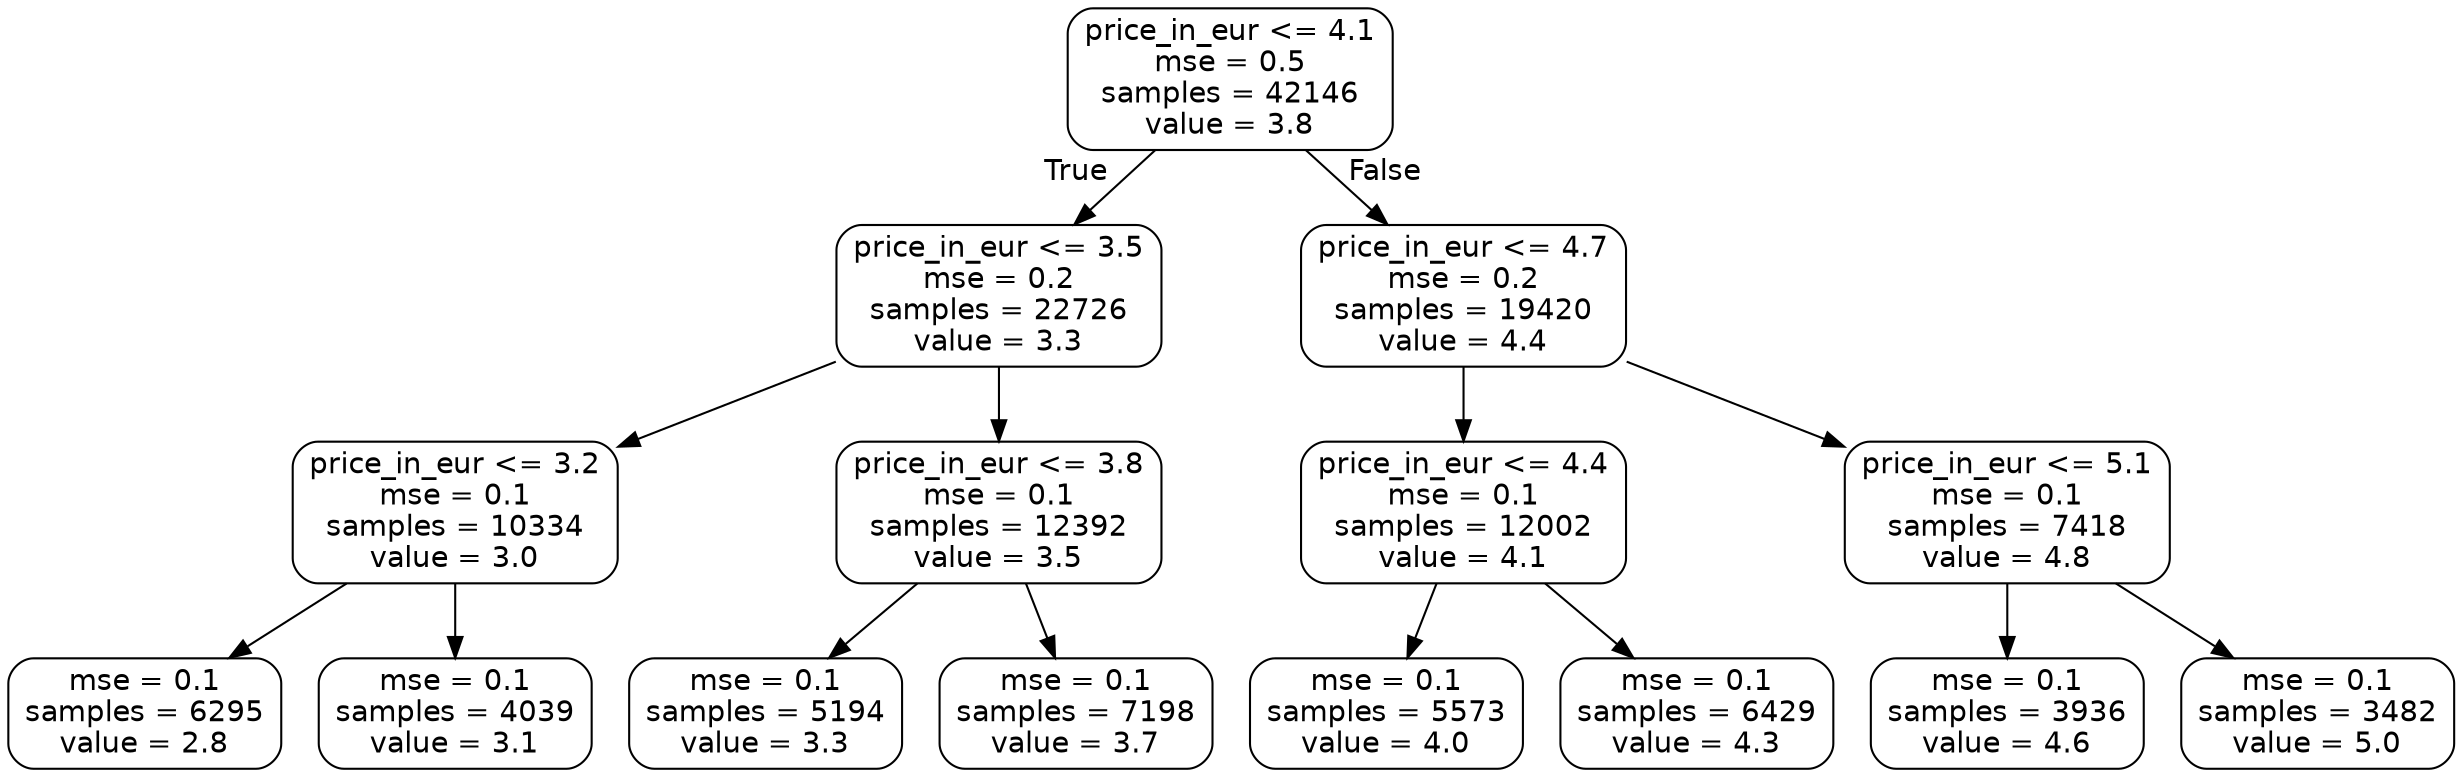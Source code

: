 digraph Tree {
node [shape=box, style="rounded", color="black", fontname=helvetica] ;
edge [fontname=helvetica] ;
0 [label="price_in_eur <= 4.1\nmse = 0.5\nsamples = 42146\nvalue = 3.8"] ;
1 [label="price_in_eur <= 3.5\nmse = 0.2\nsamples = 22726\nvalue = 3.3"] ;
0 -> 1 [labeldistance=2.5, labelangle=45, headlabel="True"] ;
2 [label="price_in_eur <= 3.2\nmse = 0.1\nsamples = 10334\nvalue = 3.0"] ;
1 -> 2 ;
3 [label="mse = 0.1\nsamples = 6295\nvalue = 2.8"] ;
2 -> 3 ;
4 [label="mse = 0.1\nsamples = 4039\nvalue = 3.1"] ;
2 -> 4 ;
5 [label="price_in_eur <= 3.8\nmse = 0.1\nsamples = 12392\nvalue = 3.5"] ;
1 -> 5 ;
6 [label="mse = 0.1\nsamples = 5194\nvalue = 3.3"] ;
5 -> 6 ;
7 [label="mse = 0.1\nsamples = 7198\nvalue = 3.7"] ;
5 -> 7 ;
8 [label="price_in_eur <= 4.7\nmse = 0.2\nsamples = 19420\nvalue = 4.4"] ;
0 -> 8 [labeldistance=2.5, labelangle=-45, headlabel="False"] ;
9 [label="price_in_eur <= 4.4\nmse = 0.1\nsamples = 12002\nvalue = 4.1"] ;
8 -> 9 ;
10 [label="mse = 0.1\nsamples = 5573\nvalue = 4.0"] ;
9 -> 10 ;
11 [label="mse = 0.1\nsamples = 6429\nvalue = 4.3"] ;
9 -> 11 ;
12 [label="price_in_eur <= 5.1\nmse = 0.1\nsamples = 7418\nvalue = 4.8"] ;
8 -> 12 ;
13 [label="mse = 0.1\nsamples = 3936\nvalue = 4.6"] ;
12 -> 13 ;
14 [label="mse = 0.1\nsamples = 3482\nvalue = 5.0"] ;
12 -> 14 ;
}